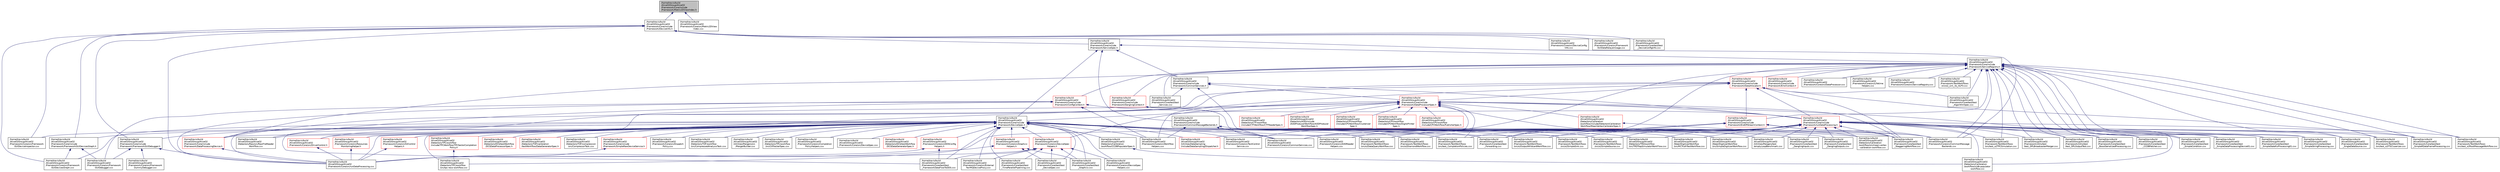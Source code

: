digraph "/home/travis/build/AliceO2Group/AliceO2/Framework/Core/include/Framework/Metric2DViewIndex.h"
{
 // INTERACTIVE_SVG=YES
  bgcolor="transparent";
  edge [fontname="Helvetica",fontsize="10",labelfontname="Helvetica",labelfontsize="10"];
  node [fontname="Helvetica",fontsize="10",shape=record];
  Node5 [label="/home/travis/build\l/AliceO2Group/AliceO2\l/Framework/Core/include\l/Framework/Metric2DViewIndex.h",height=0.2,width=0.4,color="black", fillcolor="grey75", style="filled", fontcolor="black"];
  Node5 -> Node6 [dir="back",color="midnightblue",fontsize="10",style="solid",fontname="Helvetica"];
  Node6 [label="/home/travis/build\l/AliceO2Group/AliceO2\l/Framework/Core/include\l/Framework/DeviceInfo.h",height=0.2,width=0.4,color="black",URL="$d7/d58/DeviceInfo_8h.html"];
  Node6 -> Node7 [dir="back",color="midnightblue",fontsize="10",style="solid",fontname="Helvetica"];
  Node7 [label="/home/travis/build\l/AliceO2Group/AliceO2\l/Framework/Core/include\l/Framework/FrameworkGUIDebugger.h",height=0.2,width=0.4,color="black",URL="$dd/d9a/FrameworkGUIDebugger_8h.html"];
  Node7 -> Node8 [dir="back",color="midnightblue",fontsize="10",style="solid",fontname="Helvetica"];
  Node8 [label="/home/travis/build\l/AliceO2Group/AliceO2\l/Framework/Core/src/Framework\lDummyDebugger.cxx",height=0.2,width=0.4,color="black",URL="$de/ddc/FrameworkDummyDebugger_8cxx.html"];
  Node7 -> Node9 [dir="back",color="midnightblue",fontsize="10",style="solid",fontname="Helvetica"];
  Node9 [label="/home/travis/build\l/AliceO2Group/AliceO2\l/Framework/Core/src/Framework\lGUIDebugger.cxx",height=0.2,width=0.4,color="black",URL="$d3/d29/FrameworkGUIDebugger_8cxx.html"];
  Node7 -> Node10 [dir="back",color="midnightblue",fontsize="10",style="solid",fontname="Helvetica"];
  Node10 [label="/home/travis/build\l/AliceO2Group/AliceO2\l/Framework/Core/src/runDataProcessing.cxx",height=0.2,width=0.4,color="black",URL="$d7/d54/runDataProcessing_8cxx.html"];
  Node6 -> Node11 [dir="back",color="midnightblue",fontsize="10",style="solid",fontname="Helvetica"];
  Node11 [label="/home/travis/build\l/AliceO2Group/AliceO2\l/Framework/Core/include\l/Framework/FrameworkGUIDevicesGraph.h",height=0.2,width=0.4,color="black",URL="$dd/d49/FrameworkGUIDevicesGraph_8h.html"];
  Node11 -> Node9 [dir="back",color="midnightblue",fontsize="10",style="solid",fontname="Helvetica"];
  Node11 -> Node12 [dir="back",color="midnightblue",fontsize="10",style="solid",fontname="Helvetica"];
  Node12 [label="/home/travis/build\l/AliceO2Group/AliceO2\l/Framework/Core/src/Framework\lGUIDevicesGraph.cxx",height=0.2,width=0.4,color="black",URL="$d7/d5a/FrameworkGUIDevicesGraph_8cxx.html"];
  Node6 -> Node13 [dir="back",color="midnightblue",fontsize="10",style="solid",fontname="Helvetica"];
  Node13 [label="/home/travis/build\l/AliceO2Group/AliceO2\l/Framework/Core/include\l/Framework/ServiceSpec.h",height=0.2,width=0.4,color="black",URL="$d4/d61/ServiceSpec_8h.html"];
  Node13 -> Node14 [dir="back",color="midnightblue",fontsize="10",style="solid",fontname="Helvetica"];
  Node14 [label="/home/travis/build\l/AliceO2Group/AliceO2\l/Framework/Core/include\l/Framework/CommonMessageBackends.h",height=0.2,width=0.4,color="black",URL="$d5/d67/CommonMessageBackends_8h.html"];
  Node14 -> Node15 [dir="back",color="midnightblue",fontsize="10",style="solid",fontname="Helvetica"];
  Node15 [label="/home/travis/build\l/AliceO2Group/AliceO2\l/Framework/Core/src/CommonMessage\lBackends.cxx",height=0.2,width=0.4,color="black",URL="$d9/d10/CommonMessageBackends_8cxx.html"];
  Node14 -> Node16 [dir="back",color="midnightblue",fontsize="10",style="solid",fontname="Helvetica"];
  Node16 [label="/home/travis/build\l/AliceO2Group/AliceO2\l/Framework/Core/src/CommonServices.cxx",height=0.2,width=0.4,color="black",URL="$dd/d27/CommonServices_8cxx.html"];
  Node14 -> Node17 [dir="back",color="midnightblue",fontsize="10",style="solid",fontname="Helvetica"];
  Node17 [label="/home/travis/build\l/AliceO2Group/AliceO2\l/Framework/Core/src/Workflow\lHelpers.cxx",height=0.2,width=0.4,color="black",URL="$dc/da7/WorkflowHelpers_8cxx.html"];
  Node13 -> Node18 [dir="back",color="midnightblue",fontsize="10",style="solid",fontname="Helvetica"];
  Node18 [label="/home/travis/build\l/AliceO2Group/AliceO2\l/Framework/Core/include\l/Framework/CommonServices.h",height=0.2,width=0.4,color="black",URL="$d8/d02/CommonServices_8h.html"];
  Node18 -> Node19 [dir="back",color="midnightblue",fontsize="10",style="solid",fontname="Helvetica"];
  Node19 [label="/home/travis/build\l/AliceO2Group/AliceO2\l/Framework/Core/include\l/Framework/DataProcessorSpec.h",height=0.2,width=0.4,color="red",URL="$d0/df4/DataProcessorSpec_8h.html"];
  Node19 -> Node20 [dir="back",color="midnightblue",fontsize="10",style="solid",fontname="Helvetica"];
  Node20 [label="/home/travis/build\l/AliceO2Group/AliceO2\l/Detectors/AOD/include\l/AODProducerWorkflow/AODProducer\lWorkflowSpec.h",height=0.2,width=0.4,color="red",URL="$d2/d09/AODProducerWorkflowSpec_8h.html"];
  Node19 -> Node23 [dir="back",color="midnightblue",fontsize="10",style="solid",fontname="Helvetica"];
  Node23 [label="/home/travis/build\l/AliceO2Group/AliceO2\l/Detectors/Calibration\l/workflow/ccdb-populator\l-workflow.cxx",height=0.2,width=0.4,color="black",URL="$d2/d5c/ccdb-populator-workflow_8cxx.html"];
  Node19 -> Node24 [dir="back",color="midnightblue",fontsize="10",style="solid",fontname="Helvetica"];
  Node24 [label="/home/travis/build\l/AliceO2Group/AliceO2\l/Detectors/Calibration\l/workflow/include/DetectorsCalibration\lWorkflow/MeanVertexCalibratorSpec.h",height=0.2,width=0.4,color="red",URL="$d2/d6a/MeanVertexCalibratorSpec_8h.html",tooltip="Device to calibrate MeanVertex. "];
  Node24 -> Node25 [dir="back",color="midnightblue",fontsize="10",style="solid",fontname="Helvetica"];
  Node25 [label="/home/travis/build\l/AliceO2Group/AliceO2\l/Detectors/Calibration\l/workflow/src/mean-vertex\l-calibration-workflow.cxx",height=0.2,width=0.4,color="black",URL="$df/d9c/mean-vertex-calibration-workflow_8cxx.html"];
  Node19 -> Node25 [dir="back",color="midnightblue",fontsize="10",style="solid",fontname="Helvetica"];
  Node19 -> Node27 [dir="back",color="midnightblue",fontsize="10",style="solid",fontname="Helvetica"];
  Node27 [label="/home/travis/build\l/AliceO2Group/AliceO2\l/Detectors/CPV/workflow\l/include/CPVWorkflow/Clusterizer\lSpec.h",height=0.2,width=0.4,color="red",URL="$d9/dcc/CPV_2workflow_2include_2CPVWorkflow_2ClusterizerSpec_8h.html"];
  Node19 -> Node30 [dir="back",color="midnightblue",fontsize="10",style="solid",fontname="Helvetica"];
  Node30 [label="/home/travis/build\l/AliceO2Group/AliceO2\l/Detectors/CPV/workflow\l/include/CPVWorkflow/DigitsPrinter\lSpec.h",height=0.2,width=0.4,color="red",URL="$d4/d19/CPV_2workflow_2include_2CPVWorkflow_2DigitsPrinterSpec_8h.html"];
  Node19 -> Node32 [dir="back",color="midnightblue",fontsize="10",style="solid",fontname="Helvetica"];
  Node32 [label="/home/travis/build\l/AliceO2Group/AliceO2\l/Detectors/CPV/workflow\l/include/CPVWorkflow/PublisherSpec.h",height=0.2,width=0.4,color="red",URL="$d1/dd9/CPV_2workflow_2include_2CPVWorkflow_2PublisherSpec_8h.html"];
  Node19 -> Node34 [dir="back",color="midnightblue",fontsize="10",style="solid",fontname="Helvetica"];
  Node34 [label="/home/travis/build\l/AliceO2Group/AliceO2\l/Detectors/CTF/workflow\l/include/CTFWorkflow/CTFReaderSpec.h",height=0.2,width=0.4,color="red",URL="$df/df4/CTFReaderSpec_8h.html"];
  Node19 -> Node452 [dir="back",color="midnightblue",fontsize="10",style="solid",fontname="Helvetica"];
  Node452 [label="/home/travis/build\l/AliceO2Group/AliceO2\l/Framework/Core/include\l/Framework/DeviceSpec.h",height=0.2,width=0.4,color="black",URL="$df/de8/DeviceSpec_8h.html"];
  Node452 -> Node453 [dir="back",color="midnightblue",fontsize="10",style="solid",fontname="Helvetica"];
  Node453 [label="/home/travis/build\l/AliceO2Group/AliceO2\l/Detectors/Calibration\l/workflow/CCDBPopulatorSpec.h",height=0.2,width=0.4,color="black",URL="$df/df4/CCDBPopulatorSpec_8h.html"];
  Node453 -> Node23 [dir="back",color="midnightblue",fontsize="10",style="solid",fontname="Helvetica"];
  Node452 -> Node454 [dir="back",color="midnightblue",fontsize="10",style="solid",fontname="Helvetica"];
  Node454 [label="/home/travis/build\l/AliceO2Group/AliceO2\l/Detectors/DCS/testWorkflow\l/DCSDataGeneratorSpec.h",height=0.2,width=0.4,color="red",URL="$db/d55/DCSDataGeneratorSpec_8h.html"];
  Node452 -> Node455 [dir="back",color="midnightblue",fontsize="10",style="solid",fontname="Helvetica"];
  Node455 [label="/home/travis/build\l/AliceO2Group/AliceO2\l/Detectors/DCS/testWorkflow\l/DCSDataProcessorSpec.h",height=0.2,width=0.4,color="red",URL="$d8/d4e/DCSDataProcessorSpec_8h.html"];
  Node452 -> Node456 [dir="back",color="midnightblue",fontsize="10",style="solid",fontname="Helvetica"];
  Node456 [label="/home/travis/build\l/AliceO2Group/AliceO2\l/Detectors/Raw/src/RawFileReader\lWorkflow.cxx",height=0.2,width=0.4,color="black",URL="$d3/d87/RawFileReaderWorkflow_8cxx.html"];
  Node452 -> Node457 [dir="back",color="midnightblue",fontsize="10",style="solid",fontname="Helvetica"];
  Node457 [label="/home/travis/build\l/AliceO2Group/AliceO2\l/Detectors/TOF/calibration\l/testWorkflow/DataGeneratorSpec.h",height=0.2,width=0.4,color="red",URL="$d0/d0d/DataGeneratorSpec_8h.html",tooltip="Dummy data generator. "];
  Node452 -> Node290 [dir="back",color="midnightblue",fontsize="10",style="solid",fontname="Helvetica"];
  Node290 [label="/home/travis/build\l/AliceO2Group/AliceO2\l/Detectors/TOF/compression\l/src/CompressorTask.cxx",height=0.2,width=0.4,color="black",URL="$d7/d8c/CompressorTask_8cxx.html",tooltip="TOF raw data compressor task. "];
  Node452 -> Node458 [dir="back",color="midnightblue",fontsize="10",style="solid",fontname="Helvetica"];
  Node458 [label="/home/travis/build\l/AliceO2Group/AliceO2\l/Detectors/TOF/workflow\l/src/CompressedAnalysisTask.cxx",height=0.2,width=0.4,color="black",URL="$d6/dc7/CompressedAnalysisTask_8cxx.html",tooltip="TOF compressed data analysis task. "];
  Node452 -> Node459 [dir="back",color="midnightblue",fontsize="10",style="solid",fontname="Helvetica"];
  Node459 [label="/home/travis/build\l/AliceO2Group/AliceO2\l/Detectors/TPC/workflow\l/include/TPCWorkflow/TPCSectorCompletion\lPolicy.h",height=0.2,width=0.4,color="red",URL="$df/d6d/TPCSectorCompletionPolicy_8h.html",tooltip="DPL completion policy helper for TPC scetor data. "];
  Node459 -> Node462 [dir="back",color="midnightblue",fontsize="10",style="solid",fontname="Helvetica"];
  Node462 [label="/home/travis/build\l/AliceO2Group/AliceO2\l/Detectors/TPC/workflow\l/src/tpc-reco-workflow.cxx",height=0.2,width=0.4,color="black",URL="$d3/dbf/tpc-reco-workflow_8cxx.html",tooltip="Basic DPL workflow for TPC reconstruction starting from digits. "];
  Node452 -> Node318 [dir="back",color="midnightblue",fontsize="10",style="solid",fontname="Helvetica"];
  Node318 [label="/home/travis/build\l/AliceO2Group/AliceO2\l/Detectors/TPC/workflow\l/src/CATrackerSpec.cxx",height=0.2,width=0.4,color="black",URL="$da/d78/CATrackerSpec_8cxx.html",tooltip="Processor spec for running TPC CA tracking. "];
  Node452 -> Node462 [dir="back",color="midnightblue",fontsize="10",style="solid",fontname="Helvetica"];
  Node452 -> Node341 [dir="back",color="midnightblue",fontsize="10",style="solid",fontname="Helvetica"];
  Node341 [label="/home/travis/build\l/AliceO2Group/AliceO2\l/Detectors/TRD/workflow\l/src/TRDTrapSimulatorWorkFlow.cxx",height=0.2,width=0.4,color="black",URL="$d2/dc0/TRDTrapSimulatorWorkFlow_8cxx.html"];
  Node452 -> Node464 [dir="back",color="midnightblue",fontsize="10",style="solid",fontname="Helvetica"];
  Node464 [label="/home/travis/build\l/AliceO2Group/AliceO2\l/Framework/Core/include\l/Framework/DataProcessingDevice.h",height=0.2,width=0.4,color="red",URL="$d3/d4b/DataProcessingDevice_8h.html"];
  Node464 -> Node10 [dir="back",color="midnightblue",fontsize="10",style="solid",fontname="Helvetica"];
  Node452 -> Node7 [dir="back",color="midnightblue",fontsize="10",style="solid",fontname="Helvetica"];
  Node452 -> Node11 [dir="back",color="midnightblue",fontsize="10",style="solid",fontname="Helvetica"];
  Node452 -> Node466 [dir="back",color="midnightblue",fontsize="10",style="solid",fontname="Helvetica"];
  Node466 [label="/home/travis/build\l/AliceO2Group/AliceO2\l/Framework/Core/include\l/Framework/SimpleRawDeviceService.h",height=0.2,width=0.4,color="red",URL="$de/d88/SimpleRawDeviceService_8h.html"];
  Node466 -> Node10 [dir="back",color="midnightblue",fontsize="10",style="solid",fontname="Helvetica"];
  Node452 -> Node468 [dir="back",color="midnightblue",fontsize="10",style="solid",fontname="Helvetica"];
  Node468 [label="/home/travis/build\l/AliceO2Group/AliceO2\l/Framework/Core/src/AODReader\lHelpers.cxx",height=0.2,width=0.4,color="black",URL="$d4/dc5/AODReaderHelpers_8cxx.html"];
  Node452 -> Node15 [dir="back",color="midnightblue",fontsize="10",style="solid",fontname="Helvetica"];
  Node452 -> Node16 [dir="back",color="midnightblue",fontsize="10",style="solid",fontname="Helvetica"];
  Node452 -> Node469 [dir="back",color="midnightblue",fontsize="10",style="solid",fontname="Helvetica"];
  Node469 [label="/home/travis/build\l/AliceO2Group/AliceO2\l/Framework/Core/src/Completion\lPolicyHelpers.cxx",height=0.2,width=0.4,color="black",URL="$da/da3/CompletionPolicyHelpers_8cxx.html"];
  Node452 -> Node470 [dir="back",color="midnightblue",fontsize="10",style="solid",fontname="Helvetica"];
  Node470 [label="/home/travis/build\l/AliceO2Group/AliceO2\l/Framework/Core/src/DDSConfig\lHelpers.h",height=0.2,width=0.4,color="red",URL="$d3/dc0/DDSConfigHelpers_8h.html"];
  Node470 -> Node10 [dir="back",color="midnightblue",fontsize="10",style="solid",fontname="Helvetica"];
  Node470 -> Node472 [dir="back",color="midnightblue",fontsize="10",style="solid",fontname="Helvetica"];
  Node472 [label="/home/travis/build\l/AliceO2Group/AliceO2\l/Framework/Core/test/test\l_FrameworkDataFlowToDDS.cxx",height=0.2,width=0.4,color="black",URL="$d6/d53/test__FrameworkDataFlowToDDS_8cxx.html"];
  Node452 -> Node473 [dir="back",color="midnightblue",fontsize="10",style="solid",fontname="Helvetica"];
  Node473 [label="/home/travis/build\l/AliceO2Group/AliceO2\l/Framework/Core/src/DeviceSpec.cxx",height=0.2,width=0.4,color="black",URL="$d8/d84/DeviceSpec_8cxx.html"];
  Node452 -> Node474 [dir="back",color="midnightblue",fontsize="10",style="solid",fontname="Helvetica"];
  Node474 [label="/home/travis/build\l/AliceO2Group/AliceO2\l/Framework/Core/src/DeviceSpec\lHelpers.h",height=0.2,width=0.4,color="red",URL="$df/dda/DeviceSpecHelpers_8h.html"];
  Node474 -> Node475 [dir="back",color="midnightblue",fontsize="10",style="solid",fontname="Helvetica"];
  Node475 [label="/home/travis/build\l/AliceO2Group/AliceO2\l/Framework/Core/src/DeviceSpec\lHelpers.cxx",height=0.2,width=0.4,color="black",URL="$d1/dd9/DeviceSpecHelpers_8cxx.html"];
  Node474 -> Node476 [dir="back",color="midnightblue",fontsize="10",style="solid",fontname="Helvetica"];
  Node476 [label="/home/travis/build\l/AliceO2Group/AliceO2\l/Framework/Core/src/External\lFairMQDeviceProxy.cxx",height=0.2,width=0.4,color="black",URL="$dc/df3/ExternalFairMQDeviceProxy_8cxx.html"];
  Node474 -> Node10 [dir="back",color="midnightblue",fontsize="10",style="solid",fontname="Helvetica"];
  Node474 -> Node477 [dir="back",color="midnightblue",fontsize="10",style="solid",fontname="Helvetica"];
  Node477 [label="/home/travis/build\l/AliceO2Group/AliceO2\l/Framework/Core/test/test\l_DeviceSpec.cxx",height=0.2,width=0.4,color="black",URL="$d9/d51/test__DeviceSpec_8cxx.html"];
  Node474 -> Node472 [dir="back",color="midnightblue",fontsize="10",style="solid",fontname="Helvetica"];
  Node474 -> Node479 [dir="back",color="midnightblue",fontsize="10",style="solid",fontname="Helvetica"];
  Node479 [label="/home/travis/build\l/AliceO2Group/AliceO2\l/Framework/Core/test/test\l_Graphviz.cxx",height=0.2,width=0.4,color="black",URL="$d4/dc4/test__Graphviz_8cxx.html"];
  Node474 -> Node480 [dir="back",color="midnightblue",fontsize="10",style="solid",fontname="Helvetica"];
  Node480 [label="/home/travis/build\l/AliceO2Group/AliceO2\l/Framework/Core/test/test\l_TimeParallelPipelining.cxx",height=0.2,width=0.4,color="black",URL="$dd/d8a/test__TimeParallelPipelining_8cxx.html"];
  Node452 -> Node475 [dir="back",color="midnightblue",fontsize="10",style="solid",fontname="Helvetica"];
  Node452 -> Node481 [dir="back",color="midnightblue",fontsize="10",style="solid",fontname="Helvetica"];
  Node481 [label="/home/travis/build\l/AliceO2Group/AliceO2\l/Framework/Core/src/Dispatch\lPolicy.cxx",height=0.2,width=0.4,color="black",URL="$d4/d57/DispatchPolicy_8cxx.html"];
  Node452 -> Node482 [dir="back",color="midnightblue",fontsize="10",style="solid",fontname="Helvetica"];
  Node482 [label="/home/travis/build\l/AliceO2Group/AliceO2\l/Framework/Core/src/DriverControl.h",height=0.2,width=0.4,color="red",URL="$de/d66/DriverControl_8h.html"];
  Node482 -> Node10 [dir="back",color="midnightblue",fontsize="10",style="solid",fontname="Helvetica"];
  Node452 -> Node476 [dir="back",color="midnightblue",fontsize="10",style="solid",fontname="Helvetica"];
  Node452 -> Node484 [dir="back",color="midnightblue",fontsize="10",style="solid",fontname="Helvetica"];
  Node484 [label="/home/travis/build\l/AliceO2Group/AliceO2\l/Framework/Core/src/Framework\lGUIDeviceInspector.cxx",height=0.2,width=0.4,color="black",URL="$d4/d72/FrameworkGUIDeviceInspector_8cxx.html"];
  Node452 -> Node12 [dir="back",color="midnightblue",fontsize="10",style="solid",fontname="Helvetica"];
  Node452 -> Node485 [dir="back",color="midnightblue",fontsize="10",style="solid",fontname="Helvetica"];
  Node485 [label="/home/travis/build\l/AliceO2Group/AliceO2\l/Framework/Core/src/Graphviz\lHelpers.h",height=0.2,width=0.4,color="red",URL="$da/d8f/GraphvizHelpers_8h.html"];
  Node485 -> Node10 [dir="back",color="midnightblue",fontsize="10",style="solid",fontname="Helvetica"];
  Node485 -> Node477 [dir="back",color="midnightblue",fontsize="10",style="solid",fontname="Helvetica"];
  Node485 -> Node479 [dir="back",color="midnightblue",fontsize="10",style="solid",fontname="Helvetica"];
  Node452 -> Node487 [dir="back",color="midnightblue",fontsize="10",style="solid",fontname="Helvetica"];
  Node487 [label="/home/travis/build\l/AliceO2Group/AliceO2\l/Framework/Core/src/O2Control\lHelpers.h",height=0.2,width=0.4,color="red",URL="$d3/d6a/O2ControlHelpers_8h.html"];
  Node487 -> Node10 [dir="back",color="midnightblue",fontsize="10",style="solid",fontname="Helvetica"];
  Node452 -> Node489 [dir="back",color="midnightblue",fontsize="10",style="solid",fontname="Helvetica"];
  Node489 [label="/home/travis/build\l/AliceO2Group/AliceO2\l/Framework/Core/src/Resources\lMonitoringHelper.h",height=0.2,width=0.4,color="red",URL="$d3/da5/ResourcesMonitoringHelper_8h.html"];
  Node489 -> Node10 [dir="back",color="midnightblue",fontsize="10",style="solid",fontname="Helvetica"];
  Node452 -> Node10 [dir="back",color="midnightblue",fontsize="10",style="solid",fontname="Helvetica"];
  Node452 -> Node491 [dir="back",color="midnightblue",fontsize="10",style="solid",fontname="Helvetica"];
  Node491 [label="/home/travis/build\l/AliceO2Group/AliceO2\l/Framework/Core/src/TextControl\lService.cxx",height=0.2,width=0.4,color="black",URL="$d3/dac/TextControlService_8cxx.html"];
  Node452 -> Node17 [dir="back",color="midnightblue",fontsize="10",style="solid",fontname="Helvetica"];
  Node452 -> Node492 [dir="back",color="midnightblue",fontsize="10",style="solid",fontname="Helvetica"];
  Node492 [label="/home/travis/build\l/AliceO2Group/AliceO2\l/Framework/Core/test/test\l_DanglingInputs.cxx",height=0.2,width=0.4,color="black",URL="$db/d94/test__DanglingInputs_8cxx.html"];
  Node452 -> Node493 [dir="back",color="midnightblue",fontsize="10",style="solid",fontname="Helvetica"];
  Node493 [label="/home/travis/build\l/AliceO2Group/AliceO2\l/Framework/Core/test/test\l_DanglingOutputs.cxx",height=0.2,width=0.4,color="black",URL="$d9/dda/test__DanglingOutputs_8cxx.html"];
  Node452 -> Node477 [dir="back",color="midnightblue",fontsize="10",style="solid",fontname="Helvetica"];
  Node452 -> Node494 [dir="back",color="midnightblue",fontsize="10",style="solid",fontname="Helvetica"];
  Node494 [label="/home/travis/build\l/AliceO2Group/AliceO2\l/Framework/Core/test/test\l_Forwarding.cxx",height=0.2,width=0.4,color="black",URL="$de/dae/test__Forwarding_8cxx.html"];
  Node452 -> Node472 [dir="back",color="midnightblue",fontsize="10",style="solid",fontname="Helvetica"];
  Node452 -> Node479 [dir="back",color="midnightblue",fontsize="10",style="solid",fontname="Helvetica"];
  Node452 -> Node495 [dir="back",color="midnightblue",fontsize="10",style="solid",fontname="Helvetica"];
  Node495 [label="/home/travis/build\l/AliceO2Group/AliceO2\l/Framework/Core/test/test\l_StaggeringWorkflow.cxx",height=0.2,width=0.4,color="black",URL="$dd/d16/test__StaggeringWorkflow_8cxx.html"];
  Node452 -> Node480 [dir="back",color="midnightblue",fontsize="10",style="solid",fontname="Helvetica"];
  Node452 -> Node496 [dir="back",color="midnightblue",fontsize="10",style="solid",fontname="Helvetica"];
  Node496 [label="/home/travis/build\l/AliceO2Group/AliceO2\l/Framework/TestWorkflows\l/src/o2DataQueryWorkflow.cxx",height=0.2,width=0.4,color="black",URL="$d7/d09/o2DataQueryWorkflow_8cxx.html"];
  Node452 -> Node497 [dir="back",color="midnightblue",fontsize="10",style="solid",fontname="Helvetica"];
  Node497 [label="/home/travis/build\l/AliceO2Group/AliceO2\l/Framework/TestWorkflows\l/src/o2DiamondWorkflow.cxx",height=0.2,width=0.4,color="black",URL="$d4/dbb/o2DiamondWorkflow_8cxx.html"];
  Node452 -> Node498 [dir="back",color="midnightblue",fontsize="10",style="solid",fontname="Helvetica"];
  Node498 [label="/home/travis/build\l/AliceO2Group/AliceO2\l/Framework/TestWorkflows\l/src/o2OutputWildcardWorkflow.cxx",height=0.2,width=0.4,color="black",URL="$d1/d91/o2OutputWildcardWorkflow_8cxx.html"];
  Node452 -> Node499 [dir="back",color="midnightblue",fontsize="10",style="solid",fontname="Helvetica"];
  Node499 [label="/home/travis/build\l/AliceO2Group/AliceO2\l/Framework/TestWorkflows\l/src/o2SimpleSink.cxx",height=0.2,width=0.4,color="black",URL="$d5/ddc/o2SimpleSink_8cxx.html"];
  Node452 -> Node500 [dir="back",color="midnightblue",fontsize="10",style="solid",fontname="Helvetica"];
  Node500 [label="/home/travis/build\l/AliceO2Group/AliceO2\l/Framework/TestWorkflows\l/src/o2SimpleSource.cxx",height=0.2,width=0.4,color="black",URL="$d5/d2a/o2SimpleSource_8cxx.html"];
  Node452 -> Node501 [dir="back",color="midnightblue",fontsize="10",style="solid",fontname="Helvetica"];
  Node501 [label="/home/travis/build\l/AliceO2Group/AliceO2\l/Framework/TestWorkflows\l/src/test_CompletionPolicies.cxx",height=0.2,width=0.4,color="black",URL="$d8/d33/test__CompletionPolicies_8cxx.html"];
  Node452 -> Node502 [dir="back",color="midnightblue",fontsize="10",style="solid",fontname="Helvetica"];
  Node502 [label="/home/travis/build\l/AliceO2Group/AliceO2\l/Steer/DigitizerWorkflow\l/src/MCTruthTestWorkflow.cxx",height=0.2,width=0.4,color="black",URL="$dd/dfd/MCTruthTestWorkflow_8cxx.html"];
  Node452 -> Node158 [dir="back",color="midnightblue",fontsize="10",style="solid",fontname="Helvetica"];
  Node158 [label="/home/travis/build\l/AliceO2Group/AliceO2\l/Steer/DigitizerWorkflow\l/src/SimpleDigitizerWorkflow.cxx",height=0.2,width=0.4,color="black",URL="$d2/dd7/SimpleDigitizerWorkflow_8cxx.html"];
  Node452 -> Node503 [dir="back",color="midnightblue",fontsize="10",style="solid",fontname="Helvetica"];
  Node503 [label="/home/travis/build\l/AliceO2Group/AliceO2\l/Utilities/DataSampling\l/include/DataSampling/Dispatcher.h",height=0.2,width=0.4,color="red",URL="$d7/d33/Dispatcher_8h.html",tooltip="Declaration of Dispatcher for O2 Data Sampling. "];
  Node452 -> Node507 [dir="back",color="midnightblue",fontsize="10",style="solid",fontname="Helvetica"];
  Node507 [label="/home/travis/build\l/AliceO2Group/AliceO2\l/Utilities/Mergers/src\l/MergerBuilder.cxx",height=0.2,width=0.4,color="black",URL="$d8/d56/MergerBuilder_8cxx.html",tooltip="Definition of MergerBuilder for O2 Mergers. "];
  Node452 -> Node508 [dir="back",color="midnightblue",fontsize="10",style="solid",fontname="Helvetica"];
  Node508 [label="/home/travis/build\l/AliceO2Group/AliceO2\l/Utilities/Mergers/test\l/emptyLoopBenchmark.cxx",height=0.2,width=0.4,color="black",URL="$d2/db0/emptyLoopBenchmark_8cxx.html",tooltip="A benchmark which measures a maximum rate of doing nothing in a device. "];
  Node19 -> Node522 [dir="back",color="midnightblue",fontsize="10",style="solid",fontname="Helvetica"];
  Node522 [label="/home/travis/build\l/AliceO2Group/AliceO2\l/Framework/Core/include\l/Framework/runDataProcessing.h",height=0.2,width=0.4,color="red",URL="$db/dd0/runDataProcessing_8h.html"];
  Node522 -> Node23 [dir="back",color="midnightblue",fontsize="10",style="solid",fontname="Helvetica"];
  Node522 -> Node25 [dir="back",color="midnightblue",fontsize="10",style="solid",fontname="Helvetica"];
  Node522 -> Node462 [dir="back",color="midnightblue",fontsize="10",style="solid",fontname="Helvetica"];
  Node522 -> Node341 [dir="back",color="midnightblue",fontsize="10",style="solid",fontname="Helvetica"];
  Node522 -> Node540 [dir="back",color="midnightblue",fontsize="10",style="solid",fontname="Helvetica"];
  Node540 [label="/home/travis/build\l/AliceO2Group/AliceO2\l/Framework/Core/test/test\l_BoostSerializedProcessing.cxx",height=0.2,width=0.4,color="black",URL="$dc/d58/test__BoostSerializedProcessing_8cxx.html"];
  Node522 -> Node542 [dir="back",color="midnightblue",fontsize="10",style="solid",fontname="Helvetica"];
  Node542 [label="/home/travis/build\l/AliceO2Group/AliceO2\l/Framework/Core/test/test\l_CCDBFetcher.cxx",height=0.2,width=0.4,color="black",URL="$df/d08/test__CCDBFetcher_8cxx.html"];
  Node522 -> Node492 [dir="back",color="midnightblue",fontsize="10",style="solid",fontname="Helvetica"];
  Node522 -> Node493 [dir="back",color="midnightblue",fontsize="10",style="solid",fontname="Helvetica"];
  Node522 -> Node494 [dir="back",color="midnightblue",fontsize="10",style="solid",fontname="Helvetica"];
  Node522 -> Node552 [dir="back",color="midnightblue",fontsize="10",style="solid",fontname="Helvetica"];
  Node552 [label="/home/travis/build\l/AliceO2Group/AliceO2\l/Framework/Core/test/test\l_SimpleCondition.cxx",height=0.2,width=0.4,color="black",URL="$df/d11/test__SimpleCondition_8cxx.html"];
  Node522 -> Node553 [dir="back",color="midnightblue",fontsize="10",style="solid",fontname="Helvetica"];
  Node553 [label="/home/travis/build\l/AliceO2Group/AliceO2\l/Framework/Core/test/test\l_SimpleDataProcessingDevice01.cxx",height=0.2,width=0.4,color="black",URL="$d5/d24/test__SimpleDataProcessingDevice01_8cxx.html"];
  Node522 -> Node554 [dir="back",color="midnightblue",fontsize="10",style="solid",fontname="Helvetica"];
  Node554 [label="/home/travis/build\l/AliceO2Group/AliceO2\l/Framework/Core/test/test\l_SimpleRDataFrameProcessing.cxx",height=0.2,width=0.4,color="black",URL="$da/d97/test__SimpleRDataFrameProcessing_8cxx.html"];
  Node522 -> Node555 [dir="back",color="midnightblue",fontsize="10",style="solid",fontname="Helvetica"];
  Node555 [label="/home/travis/build\l/AliceO2Group/AliceO2\l/Framework/Core/test/test\l_SimpleStatefulProcessing01.cxx",height=0.2,width=0.4,color="black",URL="$da/d12/test__SimpleStatefulProcessing01_8cxx.html"];
  Node522 -> Node556 [dir="back",color="midnightblue",fontsize="10",style="solid",fontname="Helvetica"];
  Node556 [label="/home/travis/build\l/AliceO2Group/AliceO2\l/Framework/Core/test/test\l_SimpleStringProcessing.cxx",height=0.2,width=0.4,color="black",URL="$d4/d92/test__SimpleStringProcessing_8cxx.html"];
  Node522 -> Node561 [dir="back",color="midnightblue",fontsize="10",style="solid",fontname="Helvetica"];
  Node561 [label="/home/travis/build\l/AliceO2Group/AliceO2\l/Framework/Core/test/test\l_SingleDataSource.cxx",height=0.2,width=0.4,color="black",URL="$d3/d4e/test__SingleDataSource_8cxx.html"];
  Node522 -> Node495 [dir="back",color="midnightblue",fontsize="10",style="solid",fontname="Helvetica"];
  Node522 -> Node496 [dir="back",color="midnightblue",fontsize="10",style="solid",fontname="Helvetica"];
  Node522 -> Node497 [dir="back",color="midnightblue",fontsize="10",style="solid",fontname="Helvetica"];
  Node522 -> Node498 [dir="back",color="midnightblue",fontsize="10",style="solid",fontname="Helvetica"];
  Node522 -> Node499 [dir="back",color="midnightblue",fontsize="10",style="solid",fontname="Helvetica"];
  Node522 -> Node500 [dir="back",color="midnightblue",fontsize="10",style="solid",fontname="Helvetica"];
  Node522 -> Node501 [dir="back",color="midnightblue",fontsize="10",style="solid",fontname="Helvetica"];
  Node522 -> Node571 [dir="back",color="midnightblue",fontsize="10",style="solid",fontname="Helvetica"];
  Node571 [label="/home/travis/build\l/AliceO2Group/AliceO2\l/Framework/TestWorkflows\l/src/test_o2ITSCluserizer.cxx",height=0.2,width=0.4,color="black",URL="$db/dbe/test__o2ITSCluserizer_8cxx.html"];
  Node522 -> Node572 [dir="back",color="midnightblue",fontsize="10",style="solid",fontname="Helvetica"];
  Node572 [label="/home/travis/build\l/AliceO2Group/AliceO2\l/Framework/TestWorkflows\l/src/test_o2RootMessageWorkflow.cxx",height=0.2,width=0.4,color="black",URL="$d6/d4c/test__o2RootMessageWorkflow_8cxx.html"];
  Node522 -> Node573 [dir="back",color="midnightblue",fontsize="10",style="solid",fontname="Helvetica"];
  Node573 [label="/home/travis/build\l/AliceO2Group/AliceO2\l/Framework/TestWorkflows\l/src/test_o2TPCSimulation.cxx",height=0.2,width=0.4,color="black",URL="$d1/d09/test__o2TPCSimulation_8cxx.html"];
  Node522 -> Node577 [dir="back",color="midnightblue",fontsize="10",style="solid",fontname="Helvetica"];
  Node577 [label="/home/travis/build\l/AliceO2Group/AliceO2\l/Framework/Utils/test\l/test_DPLBroadcasterMerger.cxx",height=0.2,width=0.4,color="black",URL="$df/d67/test__DPLBroadcasterMerger_8cxx.html"];
  Node522 -> Node578 [dir="back",color="midnightblue",fontsize="10",style="solid",fontname="Helvetica"];
  Node578 [label="/home/travis/build\l/AliceO2Group/AliceO2\l/Framework/Utils/test\l/test_DPLOutputTest.cxx",height=0.2,width=0.4,color="black",URL="$dd/d24/test__DPLOutputTest_8cxx.html"];
  Node522 -> Node502 [dir="back",color="midnightblue",fontsize="10",style="solid",fontname="Helvetica"];
  Node522 -> Node158 [dir="back",color="midnightblue",fontsize="10",style="solid",fontname="Helvetica"];
  Node522 -> Node508 [dir="back",color="midnightblue",fontsize="10",style="solid",fontname="Helvetica"];
  Node19 -> Node474 [dir="back",color="midnightblue",fontsize="10",style="solid",fontname="Helvetica"];
  Node19 -> Node482 [dir="back",color="midnightblue",fontsize="10",style="solid",fontname="Helvetica"];
  Node19 -> Node10 [dir="back",color="midnightblue",fontsize="10",style="solid",fontname="Helvetica"];
  Node19 -> Node495 [dir="back",color="midnightblue",fontsize="10",style="solid",fontname="Helvetica"];
  Node19 -> Node501 [dir="back",color="midnightblue",fontsize="10",style="solid",fontname="Helvetica"];
  Node19 -> Node503 [dir="back",color="midnightblue",fontsize="10",style="solid",fontname="Helvetica"];
  Node18 -> Node522 [dir="back",color="midnightblue",fontsize="10",style="solid",fontname="Helvetica"];
  Node18 -> Node16 [dir="back",color="midnightblue",fontsize="10",style="solid",fontname="Helvetica"];
  Node18 -> Node691 [dir="back",color="midnightblue",fontsize="10",style="solid",fontname="Helvetica"];
  Node691 [label="/home/travis/build\l/AliceO2Group/AliceO2\l/Framework/Core/test/test\l_Services.cxx",height=0.2,width=0.4,color="black",URL="$dd/d19/test__Services_8cxx.html"];
  Node13 -> Node452 [dir="back",color="midnightblue",fontsize="10",style="solid",fontname="Helvetica"];
  Node13 -> Node692 [dir="back",color="midnightblue",fontsize="10",style="solid",fontname="Helvetica"];
  Node692 [label="/home/travis/build\l/AliceO2Group/AliceO2\l/Framework/Core/include\l/Framework/ServiceRegistry.h",height=0.2,width=0.4,color="black",URL="$d8/d17/ServiceRegistry_8h.html"];
  Node692 -> Node693 [dir="back",color="midnightblue",fontsize="10",style="solid",fontname="Helvetica"];
  Node693 [label="/home/travis/build\l/AliceO2Group/AliceO2\l/Framework/Core/include\l/Framework/ConfigContext.h",height=0.2,width=0.4,color="red",URL="$d7/d2e/ConfigContext_8h.html"];
  Node693 -> Node456 [dir="back",color="midnightblue",fontsize="10",style="solid",fontname="Helvetica"];
  Node693 -> Node522 [dir="back",color="midnightblue",fontsize="10",style="solid",fontname="Helvetica"];
  Node693 -> Node9 [dir="back",color="midnightblue",fontsize="10",style="solid",fontname="Helvetica"];
  Node693 -> Node10 [dir="back",color="midnightblue",fontsize="10",style="solid",fontname="Helvetica"];
  Node693 -> Node17 [dir="back",color="midnightblue",fontsize="10",style="solid",fontname="Helvetica"];
  Node692 -> Node695 [dir="back",color="midnightblue",fontsize="10",style="solid",fontname="Helvetica"];
  Node695 [label="/home/travis/build\l/AliceO2Group/AliceO2\l/Framework/Core/include\l/Framework/DanglingContext.h",height=0.2,width=0.4,color="red",URL="$db/d3c/DanglingContext_8h.html"];
  Node695 -> Node16 [dir="back",color="midnightblue",fontsize="10",style="solid",fontname="Helvetica"];
  Node692 -> Node696 [dir="back",color="midnightblue",fontsize="10",style="solid",fontname="Helvetica"];
  Node696 [label="/home/travis/build\l/AliceO2Group/AliceO2\l/Framework/Core/include\l/Framework/DataAllocator.h",height=0.2,width=0.4,color="red",URL="$d1/d28/DataAllocator_8h.html"];
  Node696 -> Node464 [dir="back",color="midnightblue",fontsize="10",style="solid",fontname="Helvetica"];
  Node696 -> Node19 [dir="back",color="midnightblue",fontsize="10",style="solid",fontname="Helvetica"];
  Node696 -> Node699 [dir="back",color="midnightblue",fontsize="10",style="solid",fontname="Helvetica"];
  Node699 [label="/home/travis/build\l/AliceO2Group/AliceO2\l/Framework/Core/include\l/Framework/EndOfStreamContext.h",height=0.2,width=0.4,color="red",URL="$d0/d77/EndOfStreamContext_8h.html"];
  Node699 -> Node468 [dir="back",color="midnightblue",fontsize="10",style="solid",fontname="Helvetica"];
  Node699 -> Node15 [dir="back",color="midnightblue",fontsize="10",style="solid",fontname="Helvetica"];
  Node699 -> Node16 [dir="back",color="midnightblue",fontsize="10",style="solid",fontname="Helvetica"];
  Node699 -> Node494 [dir="back",color="midnightblue",fontsize="10",style="solid",fontname="Helvetica"];
  Node699 -> Node495 [dir="back",color="midnightblue",fontsize="10",style="solid",fontname="Helvetica"];
  Node696 -> Node522 [dir="back",color="midnightblue",fontsize="10",style="solid",fontname="Helvetica"];
  Node696 -> Node17 [dir="back",color="midnightblue",fontsize="10",style="solid",fontname="Helvetica"];
  Node696 -> Node707 [dir="back",color="midnightblue",fontsize="10",style="solid",fontname="Helvetica"];
  Node707 [label="/home/travis/build\l/AliceO2Group/AliceO2\l/Framework/Core/test/test\l_AlgorithmSpec.cxx",height=0.2,width=0.4,color="black",URL="$df/d66/test__AlgorithmSpec_8cxx.html"];
  Node696 -> Node472 [dir="back",color="midnightblue",fontsize="10",style="solid",fontname="Helvetica"];
  Node696 -> Node554 [dir="back",color="midnightblue",fontsize="10",style="solid",fontname="Helvetica"];
  Node696 -> Node495 [dir="back",color="midnightblue",fontsize="10",style="solid",fontname="Helvetica"];
  Node692 -> Node464 [dir="back",color="midnightblue",fontsize="10",style="solid",fontname="Helvetica"];
  Node692 -> Node699 [dir="back",color="midnightblue",fontsize="10",style="solid",fontname="Helvetica"];
  Node692 -> Node710 [dir="back",color="midnightblue",fontsize="10",style="solid",fontname="Helvetica"];
  Node710 [label="/home/travis/build\l/AliceO2Group/AliceO2\l/Framework/Core/include\l/Framework/ErrorContext.h",height=0.2,width=0.4,color="red",URL="$d7/dad/ErrorContext_8h.html"];
  Node692 -> Node15 [dir="back",color="midnightblue",fontsize="10",style="solid",fontname="Helvetica"];
  Node692 -> Node16 [dir="back",color="midnightblue",fontsize="10",style="solid",fontname="Helvetica"];
  Node692 -> Node714 [dir="back",color="midnightblue",fontsize="10",style="solid",fontname="Helvetica"];
  Node714 [label="/home/travis/build\l/AliceO2Group/AliceO2\l/Framework/Core/src/DataProcessor.cxx",height=0.2,width=0.4,color="black",URL="$dd/dd9/DataProcessor_8cxx.html"];
  Node692 -> Node715 [dir="back",color="midnightblue",fontsize="10",style="solid",fontname="Helvetica"];
  Node715 [label="/home/travis/build\l/AliceO2Group/AliceO2\l/Framework/Core/src/Lifetime\lHelpers.cxx",height=0.2,width=0.4,color="black",URL="$d4/d7a/LifetimeHelpers_8cxx.html"];
  Node692 -> Node716 [dir="back",color="midnightblue",fontsize="10",style="solid",fontname="Helvetica"];
  Node716 [label="/home/travis/build\l/AliceO2Group/AliceO2\l/Framework/Core/src/ServiceRegistry.cxx",height=0.2,width=0.4,color="black",URL="$de/d61/ServiceRegistry_8cxx.html"];
  Node692 -> Node491 [dir="back",color="midnightblue",fontsize="10",style="solid",fontname="Helvetica"];
  Node692 -> Node707 [dir="back",color="midnightblue",fontsize="10",style="solid",fontname="Helvetica"];
  Node692 -> Node540 [dir="back",color="midnightblue",fontsize="10",style="solid",fontname="Helvetica"];
  Node692 -> Node542 [dir="back",color="midnightblue",fontsize="10",style="solid",fontname="Helvetica"];
  Node692 -> Node691 [dir="back",color="midnightblue",fontsize="10",style="solid",fontname="Helvetica"];
  Node692 -> Node552 [dir="back",color="midnightblue",fontsize="10",style="solid",fontname="Helvetica"];
  Node692 -> Node553 [dir="back",color="midnightblue",fontsize="10",style="solid",fontname="Helvetica"];
  Node692 -> Node554 [dir="back",color="midnightblue",fontsize="10",style="solid",fontname="Helvetica"];
  Node692 -> Node555 [dir="back",color="midnightblue",fontsize="10",style="solid",fontname="Helvetica"];
  Node692 -> Node556 [dir="back",color="midnightblue",fontsize="10",style="solid",fontname="Helvetica"];
  Node692 -> Node561 [dir="back",color="midnightblue",fontsize="10",style="solid",fontname="Helvetica"];
  Node692 -> Node616 [dir="back",color="midnightblue",fontsize="10",style="solid",fontname="Helvetica"];
  Node616 [label="/home/travis/build\l/AliceO2Group/AliceO2\l/Framework/TestWorkflows\l/src/o2_sim_its_ALP3.cxx",height=0.2,width=0.4,color="black",URL="$dd/d2b/o2__sim__its__ALP3_8cxx.html"];
  Node692 -> Node571 [dir="back",color="midnightblue",fontsize="10",style="solid",fontname="Helvetica"];
  Node692 -> Node572 [dir="back",color="midnightblue",fontsize="10",style="solid",fontname="Helvetica"];
  Node692 -> Node573 [dir="back",color="midnightblue",fontsize="10",style="solid",fontname="Helvetica"];
  Node692 -> Node577 [dir="back",color="midnightblue",fontsize="10",style="solid",fontname="Helvetica"];
  Node692 -> Node578 [dir="back",color="midnightblue",fontsize="10",style="solid",fontname="Helvetica"];
  Node6 -> Node15 [dir="back",color="midnightblue",fontsize="10",style="solid",fontname="Helvetica"];
  Node6 -> Node717 [dir="back",color="midnightblue",fontsize="10",style="solid",fontname="Helvetica"];
  Node717 [label="/home/travis/build\l/AliceO2Group/AliceO2\l/Framework/Core/src/DeviceConfig\lInfo.cxx",height=0.2,width=0.4,color="black",URL="$de/d46/DeviceConfigInfo_8cxx.html"];
  Node6 -> Node718 [dir="back",color="midnightblue",fontsize="10",style="solid",fontname="Helvetica"];
  Node718 [label="/home/travis/build\l/AliceO2Group/AliceO2\l/Framework/Core/src/Framework\lGUIDataRelayerUsage.cxx",height=0.2,width=0.4,color="black",URL="$d8/d1c/FrameworkGUIDataRelayerUsage_8cxx.html"];
  Node6 -> Node484 [dir="back",color="midnightblue",fontsize="10",style="solid",fontname="Helvetica"];
  Node6 -> Node12 [dir="back",color="midnightblue",fontsize="10",style="solid",fontname="Helvetica"];
  Node6 -> Node10 [dir="back",color="midnightblue",fontsize="10",style="solid",fontname="Helvetica"];
  Node6 -> Node719 [dir="back",color="midnightblue",fontsize="10",style="solid",fontname="Helvetica"];
  Node719 [label="/home/travis/build\l/AliceO2Group/AliceO2\l/Framework/Core/test/test\l_DeviceConfigInfo.cxx",height=0.2,width=0.4,color="black",URL="$d5/da7/test__DeviceConfigInfo_8cxx.html"];
  Node5 -> Node720 [dir="back",color="midnightblue",fontsize="10",style="solid",fontname="Helvetica"];
  Node720 [label="/home/travis/build\l/AliceO2Group/AliceO2\l/Framework/Core/src/Metric2DView\lIndex.cxx",height=0.2,width=0.4,color="black",URL="$df/d73/Metric2DViewIndex_8cxx.html"];
}
